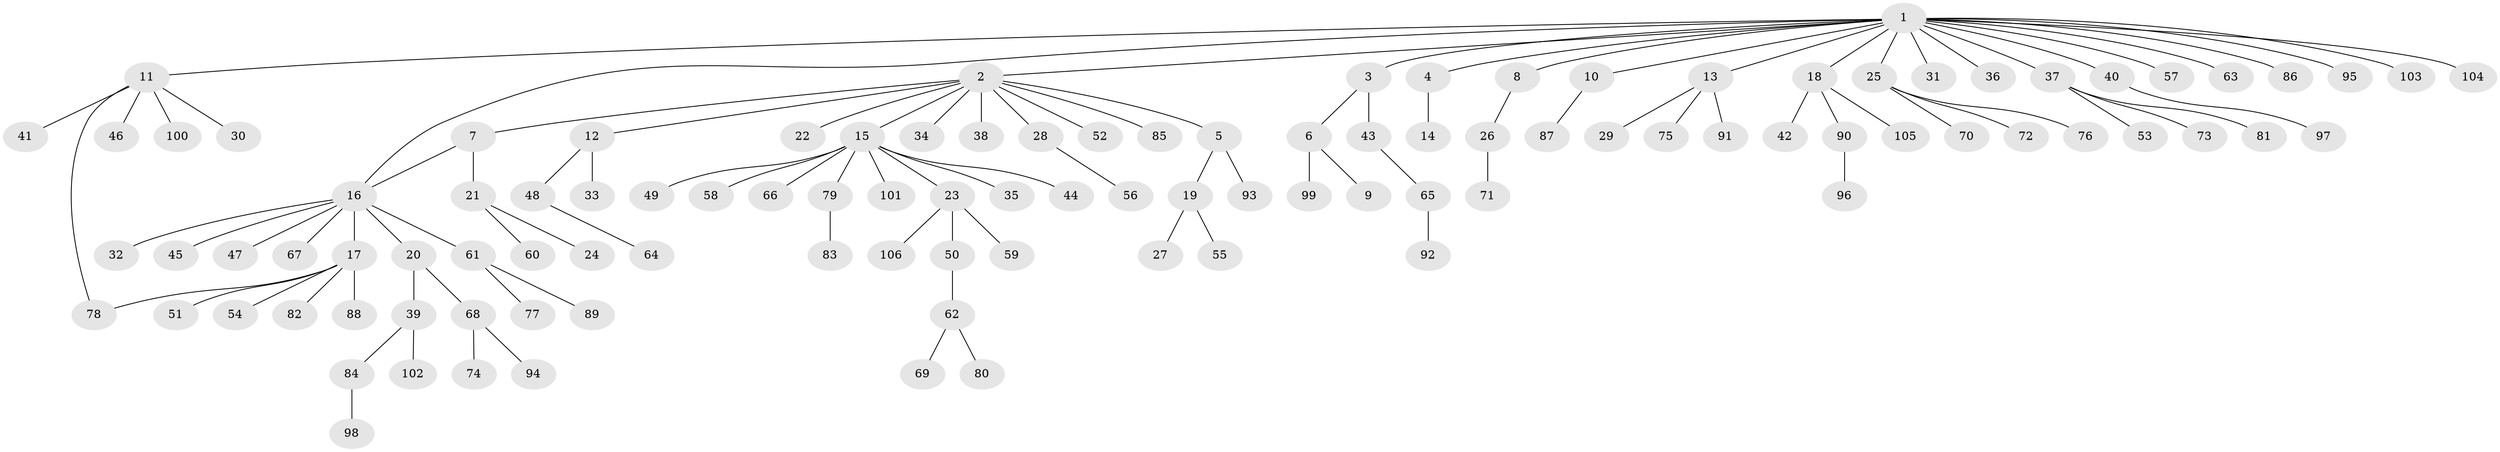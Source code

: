 // coarse degree distribution, {19: 0.012658227848101266, 10: 0.02531645569620253, 3: 0.08860759493670886, 2: 0.16455696202531644, 1: 0.6582278481012658, 5: 0.02531645569620253, 8: 0.012658227848101266, 4: 0.012658227848101266}
// Generated by graph-tools (version 1.1) at 2025/41/03/06/25 10:41:46]
// undirected, 106 vertices, 107 edges
graph export_dot {
graph [start="1"]
  node [color=gray90,style=filled];
  1;
  2;
  3;
  4;
  5;
  6;
  7;
  8;
  9;
  10;
  11;
  12;
  13;
  14;
  15;
  16;
  17;
  18;
  19;
  20;
  21;
  22;
  23;
  24;
  25;
  26;
  27;
  28;
  29;
  30;
  31;
  32;
  33;
  34;
  35;
  36;
  37;
  38;
  39;
  40;
  41;
  42;
  43;
  44;
  45;
  46;
  47;
  48;
  49;
  50;
  51;
  52;
  53;
  54;
  55;
  56;
  57;
  58;
  59;
  60;
  61;
  62;
  63;
  64;
  65;
  66;
  67;
  68;
  69;
  70;
  71;
  72;
  73;
  74;
  75;
  76;
  77;
  78;
  79;
  80;
  81;
  82;
  83;
  84;
  85;
  86;
  87;
  88;
  89;
  90;
  91;
  92;
  93;
  94;
  95;
  96;
  97;
  98;
  99;
  100;
  101;
  102;
  103;
  104;
  105;
  106;
  1 -- 2;
  1 -- 3;
  1 -- 4;
  1 -- 8;
  1 -- 10;
  1 -- 11;
  1 -- 13;
  1 -- 16;
  1 -- 18;
  1 -- 25;
  1 -- 31;
  1 -- 36;
  1 -- 37;
  1 -- 40;
  1 -- 57;
  1 -- 63;
  1 -- 86;
  1 -- 95;
  1 -- 103;
  1 -- 104;
  2 -- 5;
  2 -- 7;
  2 -- 12;
  2 -- 15;
  2 -- 22;
  2 -- 28;
  2 -- 34;
  2 -- 38;
  2 -- 52;
  2 -- 85;
  3 -- 6;
  3 -- 43;
  4 -- 14;
  5 -- 19;
  5 -- 93;
  6 -- 9;
  6 -- 99;
  7 -- 16;
  7 -- 21;
  8 -- 26;
  10 -- 87;
  11 -- 30;
  11 -- 41;
  11 -- 46;
  11 -- 78;
  11 -- 100;
  12 -- 33;
  12 -- 48;
  13 -- 29;
  13 -- 75;
  13 -- 91;
  15 -- 23;
  15 -- 35;
  15 -- 44;
  15 -- 49;
  15 -- 58;
  15 -- 66;
  15 -- 79;
  15 -- 101;
  16 -- 17;
  16 -- 20;
  16 -- 32;
  16 -- 45;
  16 -- 47;
  16 -- 61;
  16 -- 67;
  17 -- 51;
  17 -- 54;
  17 -- 78;
  17 -- 82;
  17 -- 88;
  18 -- 42;
  18 -- 90;
  18 -- 105;
  19 -- 27;
  19 -- 55;
  20 -- 39;
  20 -- 68;
  21 -- 24;
  21 -- 60;
  23 -- 50;
  23 -- 59;
  23 -- 106;
  25 -- 70;
  25 -- 72;
  25 -- 76;
  26 -- 71;
  28 -- 56;
  37 -- 53;
  37 -- 73;
  37 -- 81;
  39 -- 84;
  39 -- 102;
  40 -- 97;
  43 -- 65;
  48 -- 64;
  50 -- 62;
  61 -- 77;
  61 -- 89;
  62 -- 69;
  62 -- 80;
  65 -- 92;
  68 -- 74;
  68 -- 94;
  79 -- 83;
  84 -- 98;
  90 -- 96;
}
